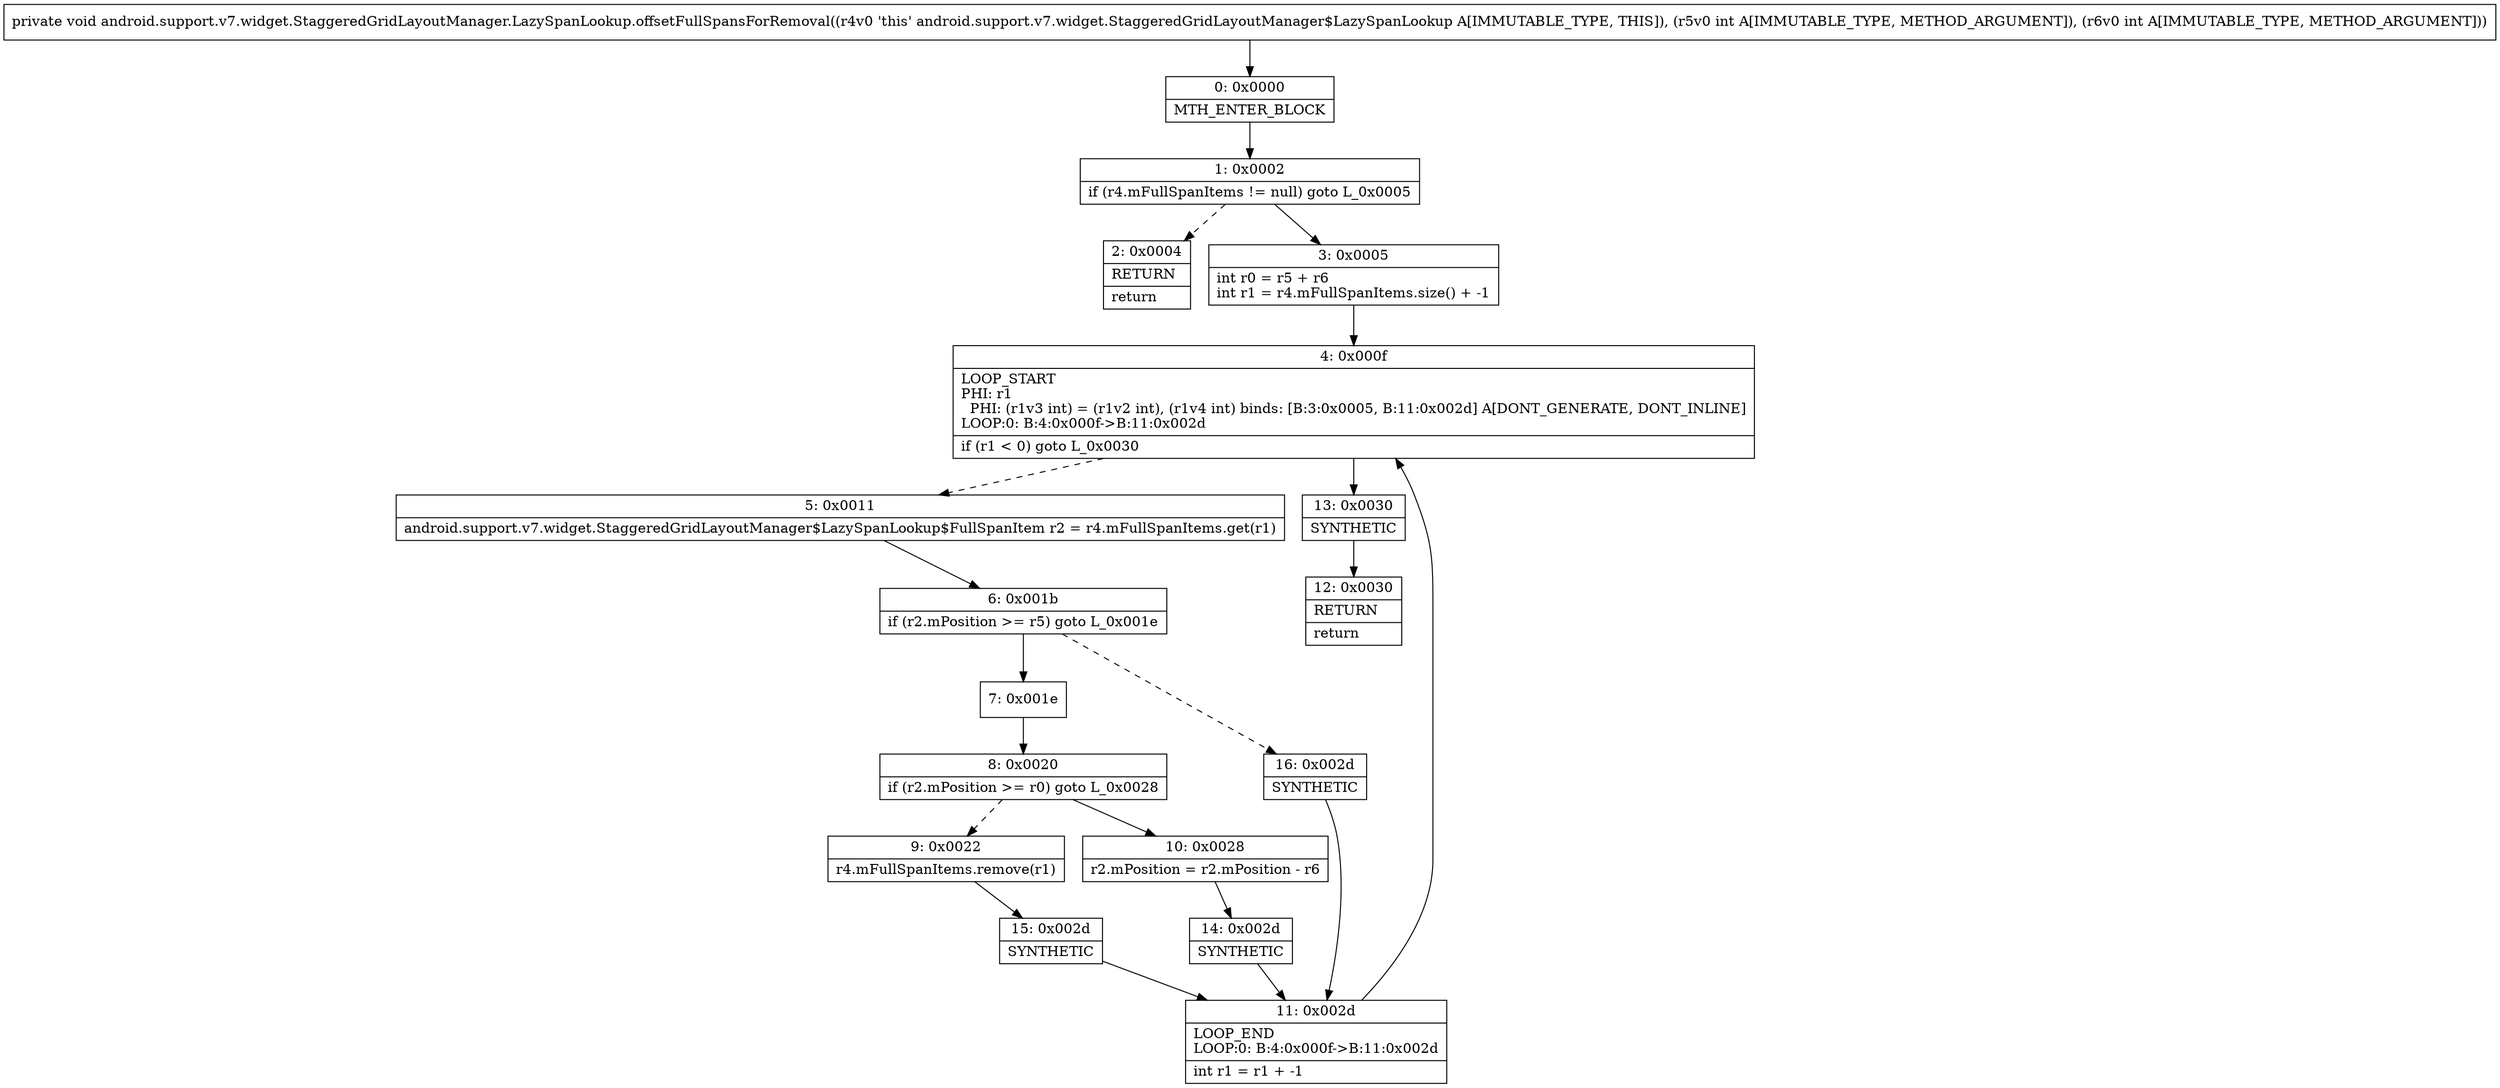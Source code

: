 digraph "CFG forandroid.support.v7.widget.StaggeredGridLayoutManager.LazySpanLookup.offsetFullSpansForRemoval(II)V" {
Node_0 [shape=record,label="{0\:\ 0x0000|MTH_ENTER_BLOCK\l}"];
Node_1 [shape=record,label="{1\:\ 0x0002|if (r4.mFullSpanItems != null) goto L_0x0005\l}"];
Node_2 [shape=record,label="{2\:\ 0x0004|RETURN\l|return\l}"];
Node_3 [shape=record,label="{3\:\ 0x0005|int r0 = r5 + r6\lint r1 = r4.mFullSpanItems.size() + \-1\l}"];
Node_4 [shape=record,label="{4\:\ 0x000f|LOOP_START\lPHI: r1 \l  PHI: (r1v3 int) = (r1v2 int), (r1v4 int) binds: [B:3:0x0005, B:11:0x002d] A[DONT_GENERATE, DONT_INLINE]\lLOOP:0: B:4:0x000f\-\>B:11:0x002d\l|if (r1 \< 0) goto L_0x0030\l}"];
Node_5 [shape=record,label="{5\:\ 0x0011|android.support.v7.widget.StaggeredGridLayoutManager$LazySpanLookup$FullSpanItem r2 = r4.mFullSpanItems.get(r1)\l}"];
Node_6 [shape=record,label="{6\:\ 0x001b|if (r2.mPosition \>= r5) goto L_0x001e\l}"];
Node_7 [shape=record,label="{7\:\ 0x001e}"];
Node_8 [shape=record,label="{8\:\ 0x0020|if (r2.mPosition \>= r0) goto L_0x0028\l}"];
Node_9 [shape=record,label="{9\:\ 0x0022|r4.mFullSpanItems.remove(r1)\l}"];
Node_10 [shape=record,label="{10\:\ 0x0028|r2.mPosition = r2.mPosition \- r6\l}"];
Node_11 [shape=record,label="{11\:\ 0x002d|LOOP_END\lLOOP:0: B:4:0x000f\-\>B:11:0x002d\l|int r1 = r1 + \-1\l}"];
Node_12 [shape=record,label="{12\:\ 0x0030|RETURN\l|return\l}"];
Node_13 [shape=record,label="{13\:\ 0x0030|SYNTHETIC\l}"];
Node_14 [shape=record,label="{14\:\ 0x002d|SYNTHETIC\l}"];
Node_15 [shape=record,label="{15\:\ 0x002d|SYNTHETIC\l}"];
Node_16 [shape=record,label="{16\:\ 0x002d|SYNTHETIC\l}"];
MethodNode[shape=record,label="{private void android.support.v7.widget.StaggeredGridLayoutManager.LazySpanLookup.offsetFullSpansForRemoval((r4v0 'this' android.support.v7.widget.StaggeredGridLayoutManager$LazySpanLookup A[IMMUTABLE_TYPE, THIS]), (r5v0 int A[IMMUTABLE_TYPE, METHOD_ARGUMENT]), (r6v0 int A[IMMUTABLE_TYPE, METHOD_ARGUMENT])) }"];
MethodNode -> Node_0;
Node_0 -> Node_1;
Node_1 -> Node_2[style=dashed];
Node_1 -> Node_3;
Node_3 -> Node_4;
Node_4 -> Node_5[style=dashed];
Node_4 -> Node_13;
Node_5 -> Node_6;
Node_6 -> Node_7;
Node_6 -> Node_16[style=dashed];
Node_7 -> Node_8;
Node_8 -> Node_9[style=dashed];
Node_8 -> Node_10;
Node_9 -> Node_15;
Node_10 -> Node_14;
Node_11 -> Node_4;
Node_13 -> Node_12;
Node_14 -> Node_11;
Node_15 -> Node_11;
Node_16 -> Node_11;
}

